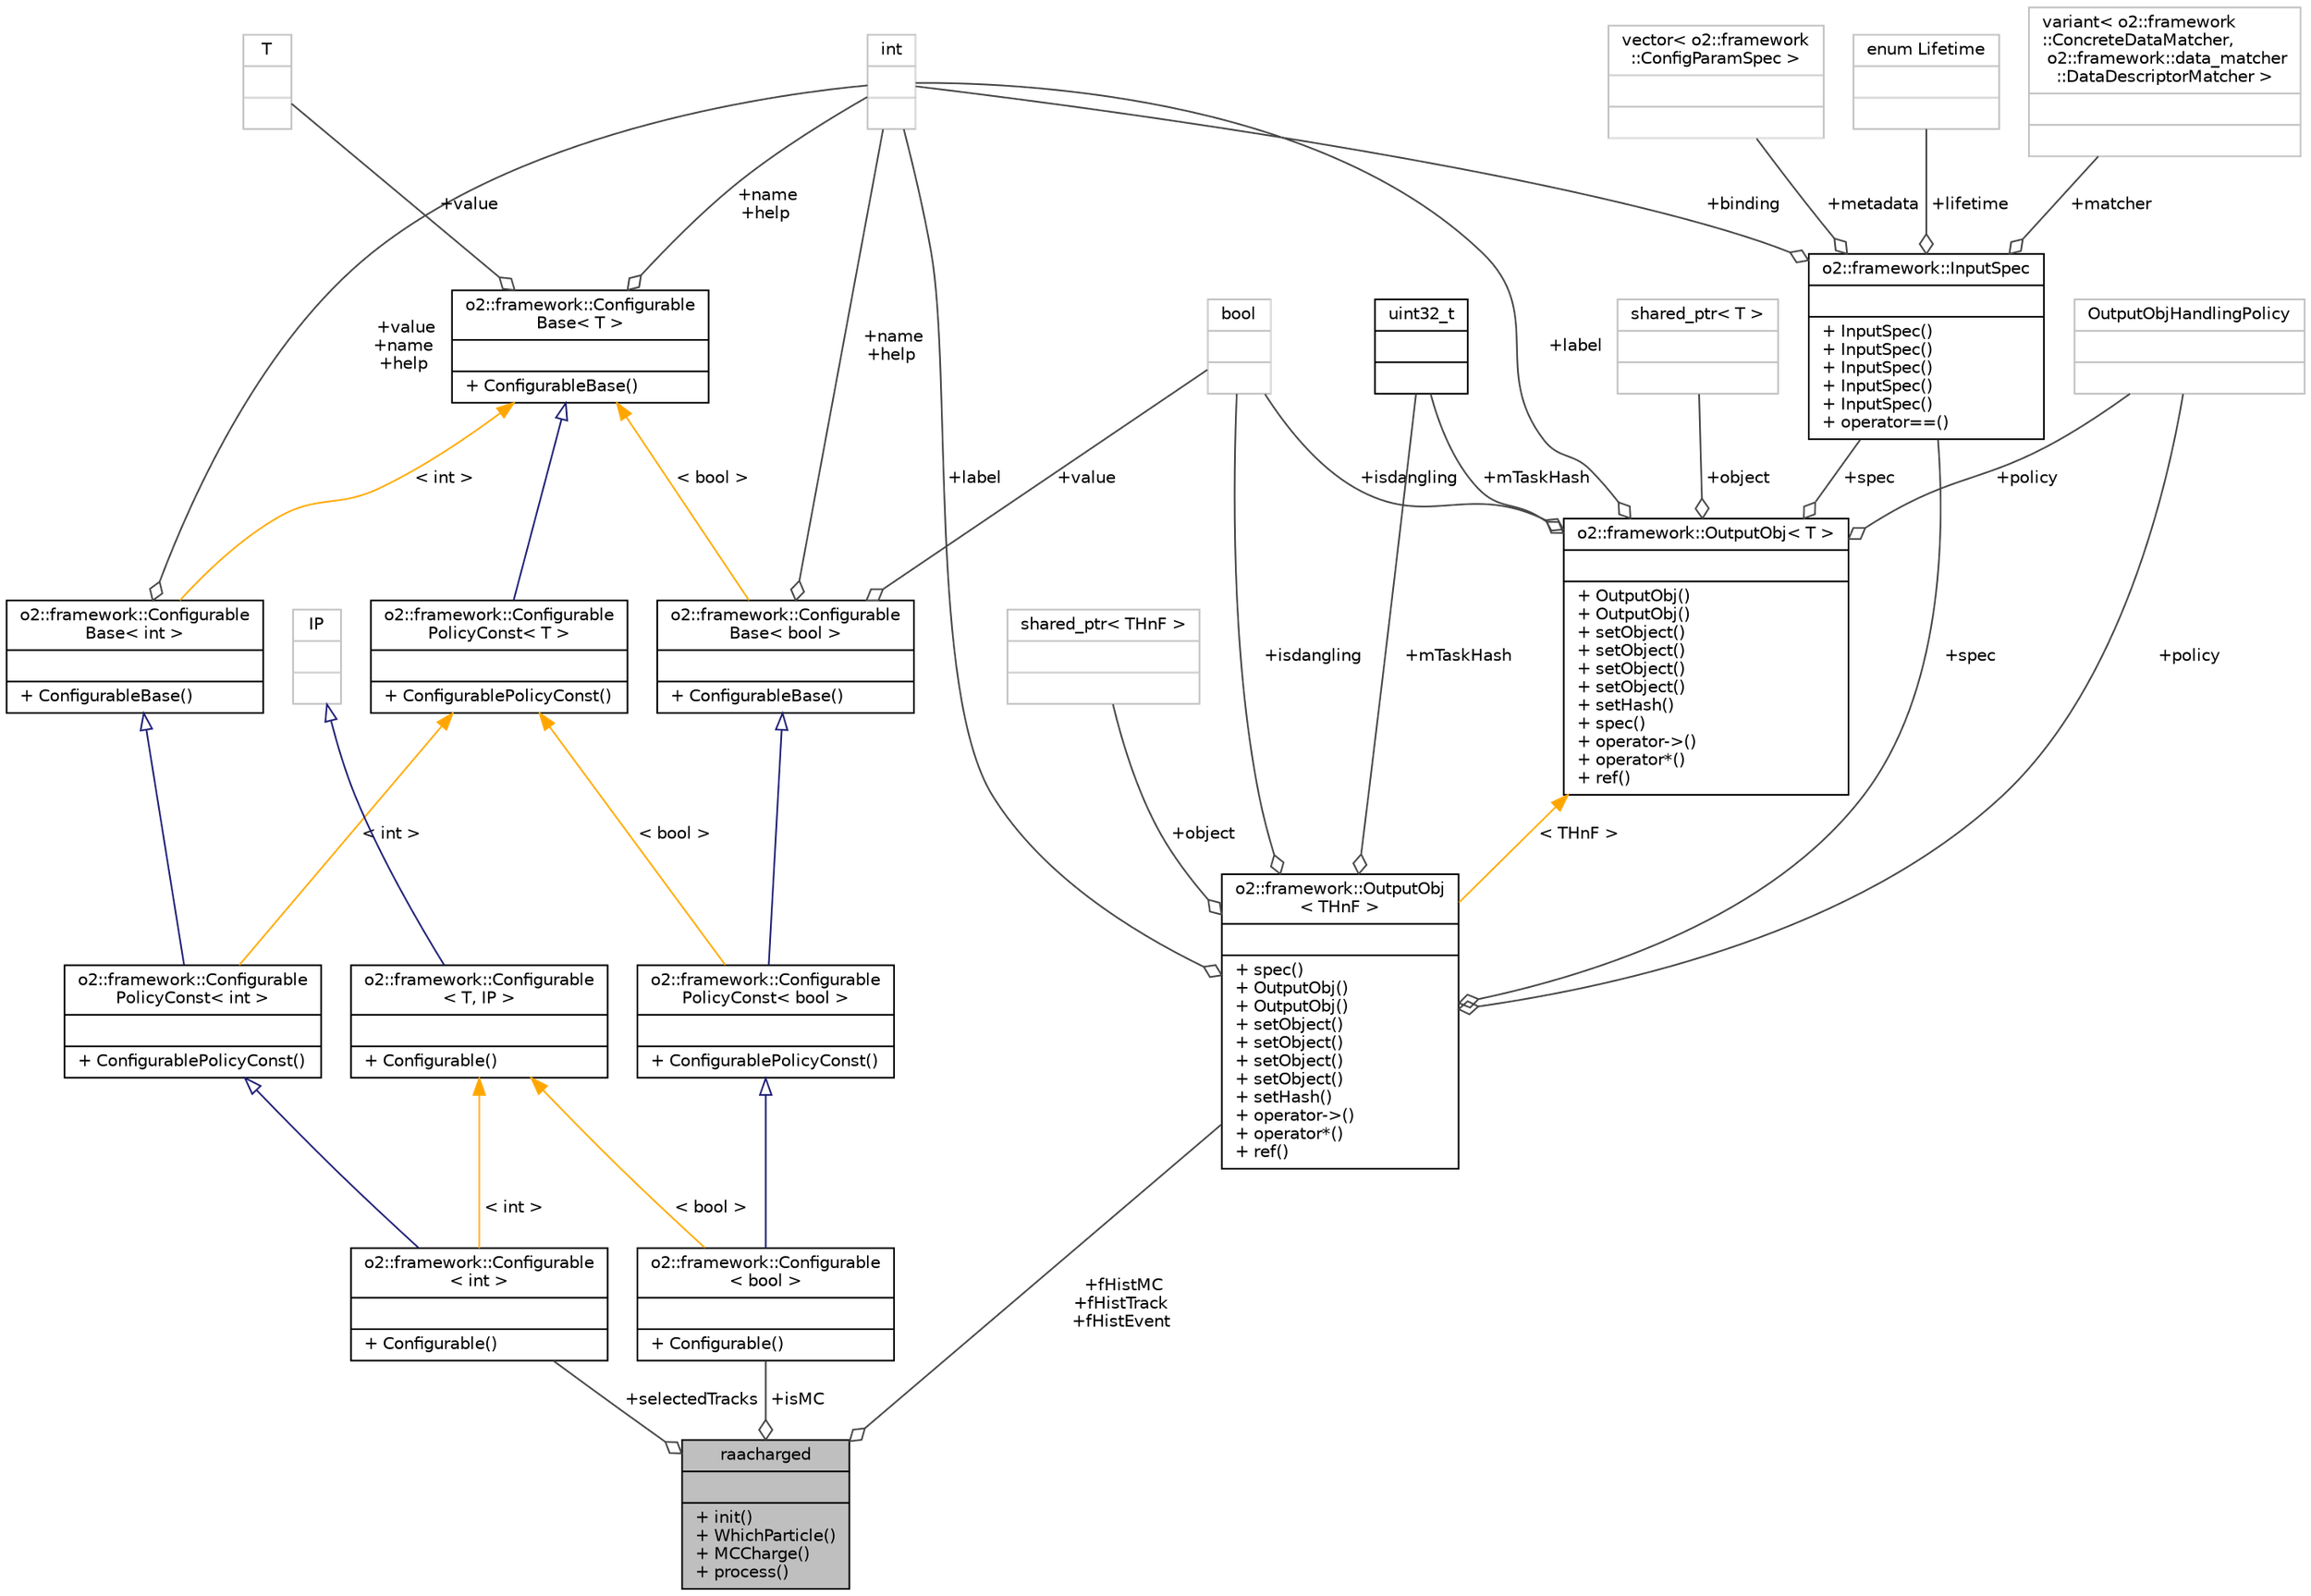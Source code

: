 digraph "raacharged"
{
 // INTERACTIVE_SVG=YES
  bgcolor="transparent";
  edge [fontname="Helvetica",fontsize="10",labelfontname="Helvetica",labelfontsize="10"];
  node [fontname="Helvetica",fontsize="10",shape=record];
  Node1 [label="{raacharged\n||+ init()\l+ WhichParticle()\l+ MCCharge()\l+ process()\l}",height=0.2,width=0.4,color="black", fillcolor="grey75", style="filled", fontcolor="black"];
  Node2 -> Node1 [color="grey25",fontsize="10",style="solid",label=" +selectedTracks" ,arrowhead="odiamond",fontname="Helvetica"];
  Node2 [label="{o2::framework::Configurable\l\< int \>\n||+ Configurable()\l}",height=0.2,width=0.4,color="black",URL="$d8/d71/structo2_1_1framework_1_1Configurable.html"];
  Node3 -> Node2 [dir="back",color="midnightblue",fontsize="10",style="solid",arrowtail="onormal",fontname="Helvetica"];
  Node3 [label="{o2::framework::Configurable\lPolicyConst\< int \>\n||+ ConfigurablePolicyConst()\l}",height=0.2,width=0.4,color="black",URL="$da/def/structo2_1_1framework_1_1ConfigurablePolicyConst.html"];
  Node4 -> Node3 [dir="back",color="midnightblue",fontsize="10",style="solid",arrowtail="onormal",fontname="Helvetica"];
  Node4 [label="{o2::framework::Configurable\lBase\< int \>\n||+ ConfigurableBase()\l}",height=0.2,width=0.4,color="black",URL="$da/d2f/structo2_1_1framework_1_1ConfigurableBase.html"];
  Node5 -> Node4 [color="grey25",fontsize="10",style="solid",label=" +value\n+name\n+help" ,arrowhead="odiamond",fontname="Helvetica"];
  Node5 [label="{int\n||}",height=0.2,width=0.4,color="grey75"];
  Node6 -> Node4 [dir="back",color="orange",fontsize="10",style="solid",label=" \< int \>" ,fontname="Helvetica"];
  Node6 [label="{o2::framework::Configurable\lBase\< T \>\n||+ ConfigurableBase()\l}",height=0.2,width=0.4,color="black",URL="$da/d2f/structo2_1_1framework_1_1ConfigurableBase.html"];
  Node5 -> Node6 [color="grey25",fontsize="10",style="solid",label=" +name\n+help" ,arrowhead="odiamond",fontname="Helvetica"];
  Node7 -> Node6 [color="grey25",fontsize="10",style="solid",label=" +value" ,arrowhead="odiamond",fontname="Helvetica"];
  Node7 [label="{T\n||}",height=0.2,width=0.4,color="grey75"];
  Node8 -> Node3 [dir="back",color="orange",fontsize="10",style="solid",label=" \< int \>" ,fontname="Helvetica"];
  Node8 [label="{o2::framework::Configurable\lPolicyConst\< T \>\n||+ ConfigurablePolicyConst()\l}",height=0.2,width=0.4,color="black",URL="$da/def/structo2_1_1framework_1_1ConfigurablePolicyConst.html"];
  Node6 -> Node8 [dir="back",color="midnightblue",fontsize="10",style="solid",arrowtail="onormal",fontname="Helvetica"];
  Node9 -> Node2 [dir="back",color="orange",fontsize="10",style="solid",label=" \< int \>" ,fontname="Helvetica"];
  Node9 [label="{o2::framework::Configurable\l\< T, IP \>\n||+ Configurable()\l}",height=0.2,width=0.4,color="black",URL="$d8/d71/structo2_1_1framework_1_1Configurable.html"];
  Node10 -> Node9 [dir="back",color="midnightblue",fontsize="10",style="solid",arrowtail="onormal",fontname="Helvetica"];
  Node10 [label="{IP\n||}",height=0.2,width=0.4,color="grey75"];
  Node11 -> Node1 [color="grey25",fontsize="10",style="solid",label=" +isMC" ,arrowhead="odiamond",fontname="Helvetica"];
  Node11 [label="{o2::framework::Configurable\l\< bool \>\n||+ Configurable()\l}",height=0.2,width=0.4,color="black",URL="$d8/d71/structo2_1_1framework_1_1Configurable.html"];
  Node12 -> Node11 [dir="back",color="midnightblue",fontsize="10",style="solid",arrowtail="onormal",fontname="Helvetica"];
  Node12 [label="{o2::framework::Configurable\lPolicyConst\< bool \>\n||+ ConfigurablePolicyConst()\l}",height=0.2,width=0.4,color="black",URL="$da/def/structo2_1_1framework_1_1ConfigurablePolicyConst.html"];
  Node13 -> Node12 [dir="back",color="midnightblue",fontsize="10",style="solid",arrowtail="onormal",fontname="Helvetica"];
  Node13 [label="{o2::framework::Configurable\lBase\< bool \>\n||+ ConfigurableBase()\l}",height=0.2,width=0.4,color="black",URL="$da/d2f/structo2_1_1framework_1_1ConfigurableBase.html"];
  Node5 -> Node13 [color="grey25",fontsize="10",style="solid",label=" +name\n+help" ,arrowhead="odiamond",fontname="Helvetica"];
  Node14 -> Node13 [color="grey25",fontsize="10",style="solid",label=" +value" ,arrowhead="odiamond",fontname="Helvetica"];
  Node14 [label="{bool\n||}",height=0.2,width=0.4,color="grey75"];
  Node6 -> Node13 [dir="back",color="orange",fontsize="10",style="solid",label=" \< bool \>" ,fontname="Helvetica"];
  Node8 -> Node12 [dir="back",color="orange",fontsize="10",style="solid",label=" \< bool \>" ,fontname="Helvetica"];
  Node9 -> Node11 [dir="back",color="orange",fontsize="10",style="solid",label=" \< bool \>" ,fontname="Helvetica"];
  Node15 -> Node1 [color="grey25",fontsize="10",style="solid",label=" +fHistMC\n+fHistTrack\n+fHistEvent" ,arrowhead="odiamond",fontname="Helvetica"];
  Node15 [label="{o2::framework::OutputObj\l\< THnF \>\n||+ spec()\l+ OutputObj()\l+ OutputObj()\l+ setObject()\l+ setObject()\l+ setObject()\l+ setObject()\l+ setHash()\l+ operator-\>()\l+ operator*()\l+ ref()\l}",height=0.2,width=0.4,color="black",URL="$d4/d79/structo2_1_1framework_1_1OutputObj.html"];
  Node16 -> Node15 [color="grey25",fontsize="10",style="solid",label=" +policy" ,arrowhead="odiamond",fontname="Helvetica"];
  Node16 [label="{OutputObjHandlingPolicy\n||}",height=0.2,width=0.4,color="grey75"];
  Node17 -> Node15 [color="grey25",fontsize="10",style="solid",label=" +object" ,arrowhead="odiamond",fontname="Helvetica"];
  Node17 [label="{shared_ptr\< THnF \>\n||}",height=0.2,width=0.4,color="grey75"];
  Node18 -> Node15 [color="grey25",fontsize="10",style="solid",label=" +mTaskHash" ,arrowhead="odiamond",fontname="Helvetica"];
  Node18 [label="{uint32_t\n||}",height=0.2,width=0.4,color="black",URL="$d3/d87/classuint32__t.html"];
  Node5 -> Node15 [color="grey25",fontsize="10",style="solid",label=" +label" ,arrowhead="odiamond",fontname="Helvetica"];
  Node14 -> Node15 [color="grey25",fontsize="10",style="solid",label=" +isdangling" ,arrowhead="odiamond",fontname="Helvetica"];
  Node19 -> Node15 [color="grey25",fontsize="10",style="solid",label=" +spec" ,arrowhead="odiamond",fontname="Helvetica"];
  Node19 [label="{o2::framework::InputSpec\n||+ InputSpec()\l+ InputSpec()\l+ InputSpec()\l+ InputSpec()\l+ InputSpec()\l+ operator==()\l}",height=0.2,width=0.4,color="black",URL="$da/d96/structo2_1_1framework_1_1InputSpec.html"];
  Node20 -> Node19 [color="grey25",fontsize="10",style="solid",label=" +metadata" ,arrowhead="odiamond",fontname="Helvetica"];
  Node20 [label="{vector\< o2::framework\l::ConfigParamSpec \>\n||}",height=0.2,width=0.4,color="grey75"];
  Node21 -> Node19 [color="grey25",fontsize="10",style="solid",label=" +lifetime" ,arrowhead="odiamond",fontname="Helvetica"];
  Node21 [label="{enum Lifetime\n||}",height=0.2,width=0.4,color="grey75"];
  Node22 -> Node19 [color="grey25",fontsize="10",style="solid",label=" +matcher" ,arrowhead="odiamond",fontname="Helvetica"];
  Node22 [label="{variant\< o2::framework\l::ConcreteDataMatcher,\l o2::framework::data_matcher\l::DataDescriptorMatcher \>\n||}",height=0.2,width=0.4,color="grey75"];
  Node5 -> Node19 [color="grey25",fontsize="10",style="solid",label=" +binding" ,arrowhead="odiamond",fontname="Helvetica"];
  Node23 -> Node15 [dir="back",color="orange",fontsize="10",style="solid",label=" \< THnF \>" ,fontname="Helvetica"];
  Node23 [label="{o2::framework::OutputObj\< T \>\n||+ OutputObj()\l+ OutputObj()\l+ setObject()\l+ setObject()\l+ setObject()\l+ setObject()\l+ setHash()\l+ spec()\l+ operator-\>()\l+ operator*()\l+ ref()\l}",height=0.2,width=0.4,color="black",URL="$d4/d79/structo2_1_1framework_1_1OutputObj.html"];
  Node16 -> Node23 [color="grey25",fontsize="10",style="solid",label=" +policy" ,arrowhead="odiamond",fontname="Helvetica"];
  Node18 -> Node23 [color="grey25",fontsize="10",style="solid",label=" +mTaskHash" ,arrowhead="odiamond",fontname="Helvetica"];
  Node5 -> Node23 [color="grey25",fontsize="10",style="solid",label=" +label" ,arrowhead="odiamond",fontname="Helvetica"];
  Node24 -> Node23 [color="grey25",fontsize="10",style="solid",label=" +object" ,arrowhead="odiamond",fontname="Helvetica"];
  Node24 [label="{shared_ptr\< T \>\n||}",height=0.2,width=0.4,color="grey75"];
  Node14 -> Node23 [color="grey25",fontsize="10",style="solid",label=" +isdangling" ,arrowhead="odiamond",fontname="Helvetica"];
  Node19 -> Node23 [color="grey25",fontsize="10",style="solid",label=" +spec" ,arrowhead="odiamond",fontname="Helvetica"];
}
